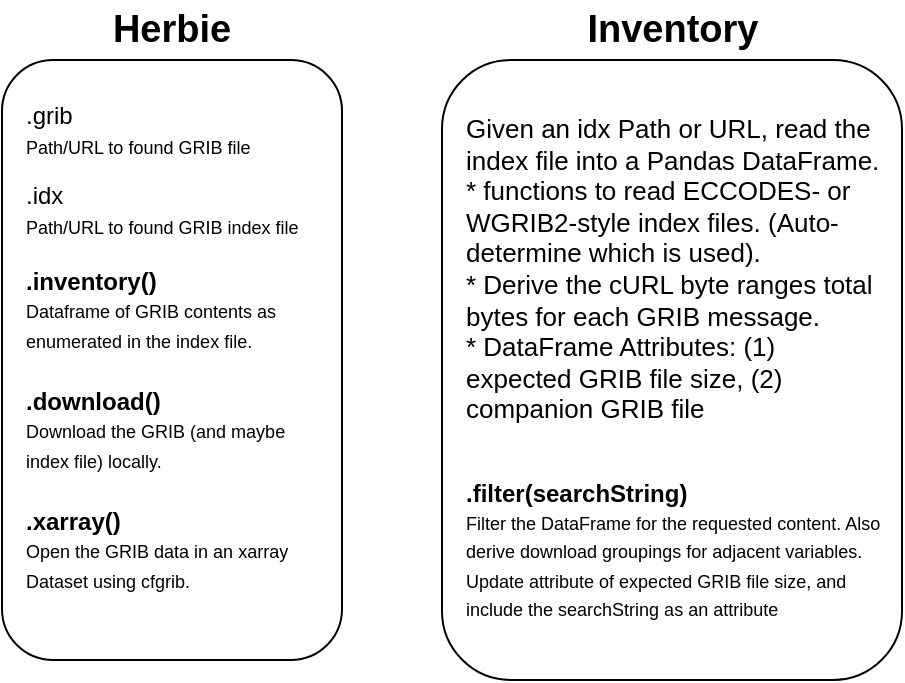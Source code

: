 <mxfile>
    <diagram id="wNAipl-mCaCUU6TmQM-I" name="Page-1">
        <mxGraphModel dx="588" dy="419" grid="1" gridSize="10" guides="1" tooltips="1" connect="1" arrows="1" fold="1" page="1" pageScale="1" pageWidth="850" pageHeight="1100" math="0" shadow="0">
            <root>
                <mxCell id="0"/>
                <mxCell id="1" parent="0"/>
                <mxCell id="8" value="" style="rounded=1;whiteSpace=wrap;html=1;" vertex="1" parent="1">
                    <mxGeometry x="10" y="80" width="170" height="300" as="geometry"/>
                </mxCell>
                <mxCell id="9" value="&lt;font style=&quot;font-size: 19px;&quot;&gt;&lt;b&gt;Herbie&lt;/b&gt;&lt;/font&gt;" style="text;html=1;strokeColor=none;fillColor=none;align=center;verticalAlign=middle;whiteSpace=wrap;rounded=0;" vertex="1" parent="1">
                    <mxGeometry x="65" y="50" width="60" height="30" as="geometry"/>
                </mxCell>
                <mxCell id="11" value=".grib&lt;br&gt;&lt;font style=&quot;font-size: 9px;&quot;&gt;Path/URL to found GRIB file&lt;/font&gt;" style="text;html=1;strokeColor=none;fillColor=none;align=left;verticalAlign=middle;whiteSpace=wrap;rounded=0;" vertex="1" parent="1">
                    <mxGeometry x="20" y="100" width="140" height="30" as="geometry"/>
                </mxCell>
                <mxCell id="12" value=".idx&lt;br&gt;&lt;font style=&quot;font-size: 9px;&quot;&gt;Path/URL to found GRIB index file&lt;/font&gt;" style="text;html=1;strokeColor=none;fillColor=none;align=left;verticalAlign=middle;whiteSpace=wrap;rounded=0;" vertex="1" parent="1">
                    <mxGeometry x="20" y="140" width="140" height="30" as="geometry"/>
                </mxCell>
                <mxCell id="13" value="&lt;b&gt;.inventory()&lt;/b&gt;&lt;br&gt;&lt;font style=&quot;font-size: 9px;&quot;&gt;Dataframe of GRIB contents as enumerated in the index file.&lt;/font&gt;" style="text;html=1;strokeColor=none;fillColor=none;align=left;verticalAlign=middle;whiteSpace=wrap;rounded=0;" vertex="1" parent="1">
                    <mxGeometry x="20" y="180" width="140" height="50" as="geometry"/>
                </mxCell>
                <mxCell id="14" value="&lt;b&gt;.download()&lt;/b&gt;&lt;br&gt;&lt;font style=&quot;font-size: 9px;&quot;&gt;Download the GRIB (and maybe index file) locally.&lt;br&gt;&lt;/font&gt;" style="text;html=1;strokeColor=none;fillColor=none;align=left;verticalAlign=middle;whiteSpace=wrap;rounded=0;" vertex="1" parent="1">
                    <mxGeometry x="20" y="240" width="140" height="50" as="geometry"/>
                </mxCell>
                <mxCell id="15" value="&lt;b&gt;.xarray()&lt;/b&gt;&lt;br&gt;&lt;font style=&quot;font-size: 9px;&quot;&gt;Open the GRIB data in an xarray Dataset using cfgrib.&lt;br&gt;&lt;/font&gt;" style="text;html=1;strokeColor=none;fillColor=none;align=left;verticalAlign=middle;whiteSpace=wrap;rounded=0;" vertex="1" parent="1">
                    <mxGeometry x="20" y="300" width="140" height="50" as="geometry"/>
                </mxCell>
                <mxCell id="16" value="" style="rounded=1;whiteSpace=wrap;html=1;fontSize=19;" vertex="1" parent="1">
                    <mxGeometry x="230" y="80" width="230" height="310" as="geometry"/>
                </mxCell>
                <mxCell id="18" value="&lt;font style=&quot;font-size: 19px;&quot;&gt;&lt;b&gt;Inventory&lt;/b&gt;&lt;/font&gt;" style="text;html=1;strokeColor=none;fillColor=none;align=center;verticalAlign=middle;whiteSpace=wrap;rounded=0;" vertex="1" parent="1">
                    <mxGeometry x="287.5" y="50" width="115" height="30" as="geometry"/>
                </mxCell>
                <mxCell id="19" value="Given an idx Path or URL, read the index file into a Pandas DataFrame.&lt;br&gt;* functions to read ECCODES- or WGRIB2-style index files. (Auto-determine which is used).&lt;br&gt;* Derive the cURL byte ranges total bytes for each GRIB message.&lt;br&gt;* DataFrame Attributes: (1) expected GRIB file size, (2) companion GRIB file" style="text;html=1;strokeColor=none;fillColor=none;align=left;verticalAlign=top;whiteSpace=wrap;rounded=0;fontSize=13;" vertex="1" parent="1">
                    <mxGeometry x="240" y="100" width="210" height="170" as="geometry"/>
                </mxCell>
                <mxCell id="20" value="&lt;b&gt;.filter(searchString)&lt;/b&gt;&lt;br&gt;&lt;font style=&quot;font-size: 9px;&quot;&gt;Filter the DataFrame for the requested content. Also derive download groupings for adjacent variables. Update attribute of expected GRIB file size, and include the searchString as an attribute&lt;/font&gt;" style="text;html=1;strokeColor=none;fillColor=none;align=left;verticalAlign=middle;whiteSpace=wrap;rounded=0;" vertex="1" parent="1">
                    <mxGeometry x="240" y="300" width="210" height="50" as="geometry"/>
                </mxCell>
            </root>
        </mxGraphModel>
    </diagram>
</mxfile>
